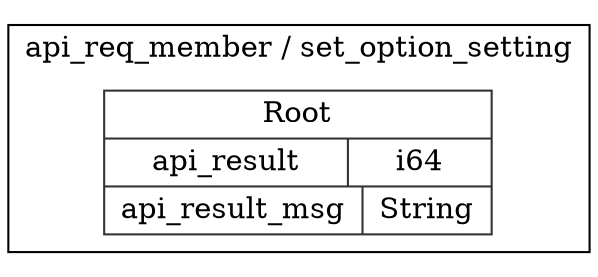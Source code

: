 digraph {
  rankdir=LR;
  subgraph cluster_0 {
    label="api_req_member / set_option_setting";
    node [style="filled", color=white, style="solid", color=gray20];
    api_req_member__set_option_setting__Root [label="<Root> Root  | { api_result | <api_result> i64 } | { api_result_msg | <api_result_msg> String }", shape=record];
  }
}
